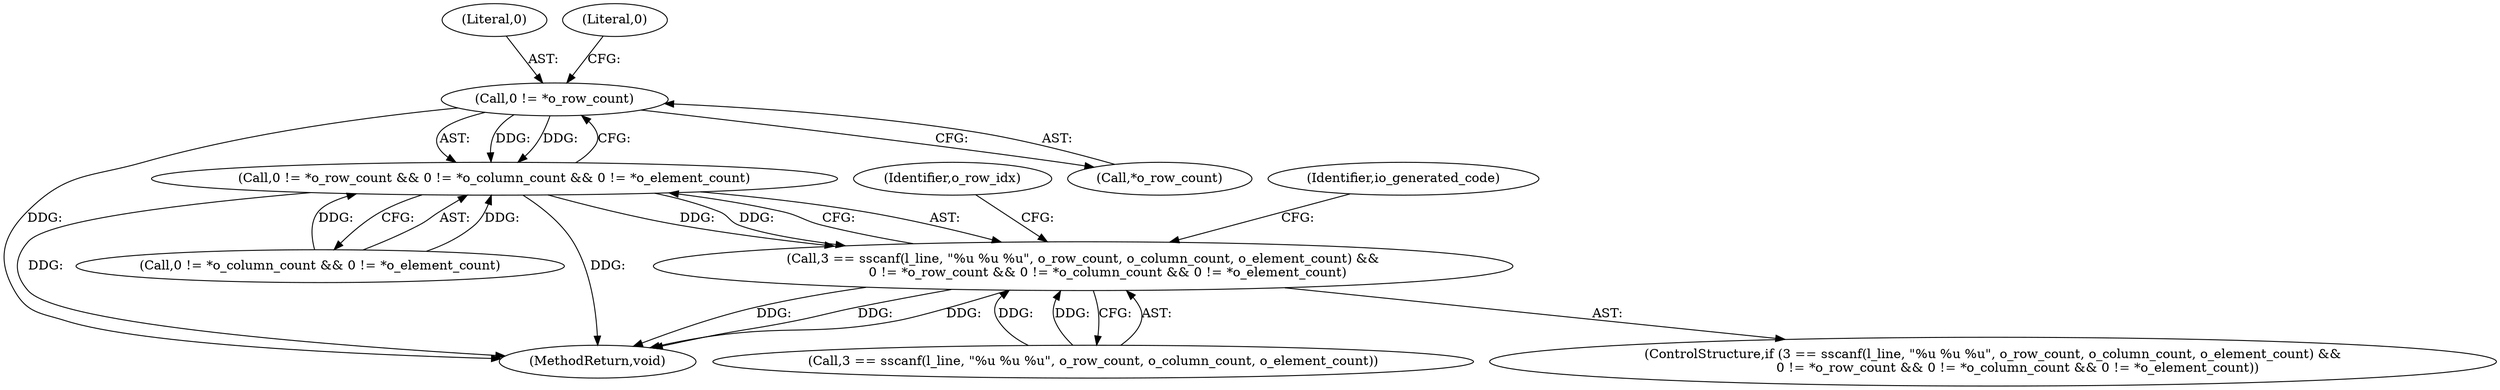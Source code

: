 digraph "0_libxsmm_151481489192e6d1997f8bde52c5c425ea41741d_1@pointer" {
"1000232" [label="(Call,0 != *o_row_count)"];
"1000231" [label="(Call,0 != *o_row_count && 0 != *o_column_count && 0 != *o_element_count)"];
"1000222" [label="(Call,3 == sscanf(l_line, \"%u %u %u\", o_row_count, o_column_count, o_element_count) &&\n            0 != *o_row_count && 0 != *o_column_count && 0 != *o_element_count)"];
"1000234" [label="(Call,*o_row_count)"];
"1000222" [label="(Call,3 == sscanf(l_line, \"%u %u %u\", o_row_count, o_column_count, o_element_count) &&\n            0 != *o_row_count && 0 != *o_column_count && 0 != *o_element_count)"];
"1000232" [label="(Call,0 != *o_row_count)"];
"1000414" [label="(Identifier,io_generated_code)"];
"1000585" [label="(MethodReturn,void)"];
"1000248" [label="(Identifier,o_row_idx)"];
"1000236" [label="(Call,0 != *o_column_count && 0 != *o_element_count)"];
"1000221" [label="(ControlStructure,if (3 == sscanf(l_line, \"%u %u %u\", o_row_count, o_column_count, o_element_count) &&\n            0 != *o_row_count && 0 != *o_column_count && 0 != *o_element_count))"];
"1000233" [label="(Literal,0)"];
"1000231" [label="(Call,0 != *o_row_count && 0 != *o_column_count && 0 != *o_element_count)"];
"1000223" [label="(Call,3 == sscanf(l_line, \"%u %u %u\", o_row_count, o_column_count, o_element_count))"];
"1000238" [label="(Literal,0)"];
"1000232" -> "1000231"  [label="AST: "];
"1000232" -> "1000234"  [label="CFG: "];
"1000233" -> "1000232"  [label="AST: "];
"1000234" -> "1000232"  [label="AST: "];
"1000238" -> "1000232"  [label="CFG: "];
"1000231" -> "1000232"  [label="CFG: "];
"1000232" -> "1000585"  [label="DDG: "];
"1000232" -> "1000231"  [label="DDG: "];
"1000232" -> "1000231"  [label="DDG: "];
"1000231" -> "1000222"  [label="AST: "];
"1000231" -> "1000236"  [label="CFG: "];
"1000236" -> "1000231"  [label="AST: "];
"1000222" -> "1000231"  [label="CFG: "];
"1000231" -> "1000585"  [label="DDG: "];
"1000231" -> "1000585"  [label="DDG: "];
"1000231" -> "1000222"  [label="DDG: "];
"1000231" -> "1000222"  [label="DDG: "];
"1000236" -> "1000231"  [label="DDG: "];
"1000236" -> "1000231"  [label="DDG: "];
"1000222" -> "1000221"  [label="AST: "];
"1000222" -> "1000223"  [label="CFG: "];
"1000223" -> "1000222"  [label="AST: "];
"1000248" -> "1000222"  [label="CFG: "];
"1000414" -> "1000222"  [label="CFG: "];
"1000222" -> "1000585"  [label="DDG: "];
"1000222" -> "1000585"  [label="DDG: "];
"1000222" -> "1000585"  [label="DDG: "];
"1000223" -> "1000222"  [label="DDG: "];
"1000223" -> "1000222"  [label="DDG: "];
}
